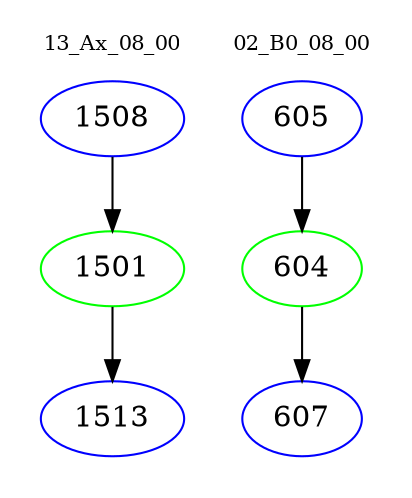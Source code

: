 digraph{
subgraph cluster_0 {
color = white
label = "13_Ax_08_00";
fontsize=10;
T0_1508 [label="1508", color="blue"]
T0_1508 -> T0_1501 [color="black"]
T0_1501 [label="1501", color="green"]
T0_1501 -> T0_1513 [color="black"]
T0_1513 [label="1513", color="blue"]
}
subgraph cluster_1 {
color = white
label = "02_B0_08_00";
fontsize=10;
T1_605 [label="605", color="blue"]
T1_605 -> T1_604 [color="black"]
T1_604 [label="604", color="green"]
T1_604 -> T1_607 [color="black"]
T1_607 [label="607", color="blue"]
}
}
